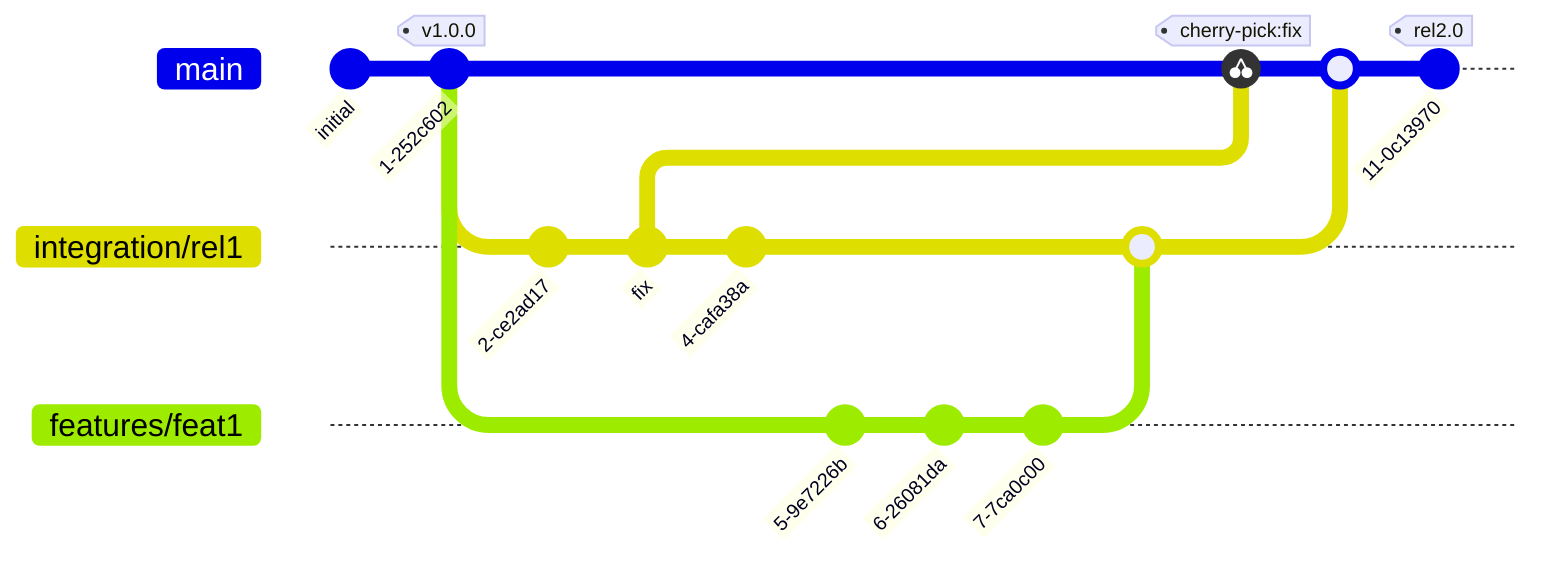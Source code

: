 gitGraph
    commit id: "initial"
    commit tag: "v1.0.0"
    branch "integration/rel1"
    branch "features/feat1"
    checkout integration/rel1
    commit
    commit id:"fix"
    commit
    checkout features/feat1
    commit
    commit
    commit
    checkout integration/rel1
    merge features/feat1
    checkout main
    cherry-pick id: "fix"
    checkout integration/rel1
    checkout main
    merge integration/rel1
    commit tag: "rel2.0"